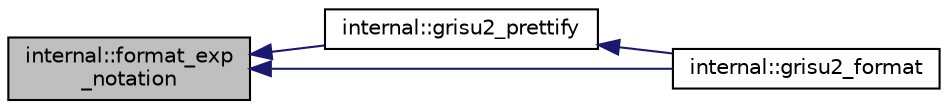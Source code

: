 digraph "internal::format_exp_notation"
{
  edge [fontname="Helvetica",fontsize="10",labelfontname="Helvetica",labelfontsize="10"];
  node [fontname="Helvetica",fontsize="10",shape=record];
  rankdir="LR";
  Node1 [label="internal::format_exp\l_notation",height=0.2,width=0.4,color="black", fillcolor="grey75", style="filled" fontcolor="black"];
  Node1 -> Node2 [dir="back",color="midnightblue",fontsize="10",style="solid",fontname="Helvetica"];
  Node2 [label="internal::grisu2_prettify",height=0.2,width=0.4,color="black", fillcolor="white", style="filled",URL="$namespaceinternal.html#ab446083d859a34288bfbfeef2629bc84"];
  Node2 -> Node3 [dir="back",color="midnightblue",fontsize="10",style="solid",fontname="Helvetica"];
  Node3 [label="internal::grisu2_format",height=0.2,width=0.4,color="black", fillcolor="white", style="filled",URL="$namespaceinternal.html#a4abf462ca51ab4e37683b0ae29806958"];
  Node1 -> Node3 [dir="back",color="midnightblue",fontsize="10",style="solid",fontname="Helvetica"];
}
